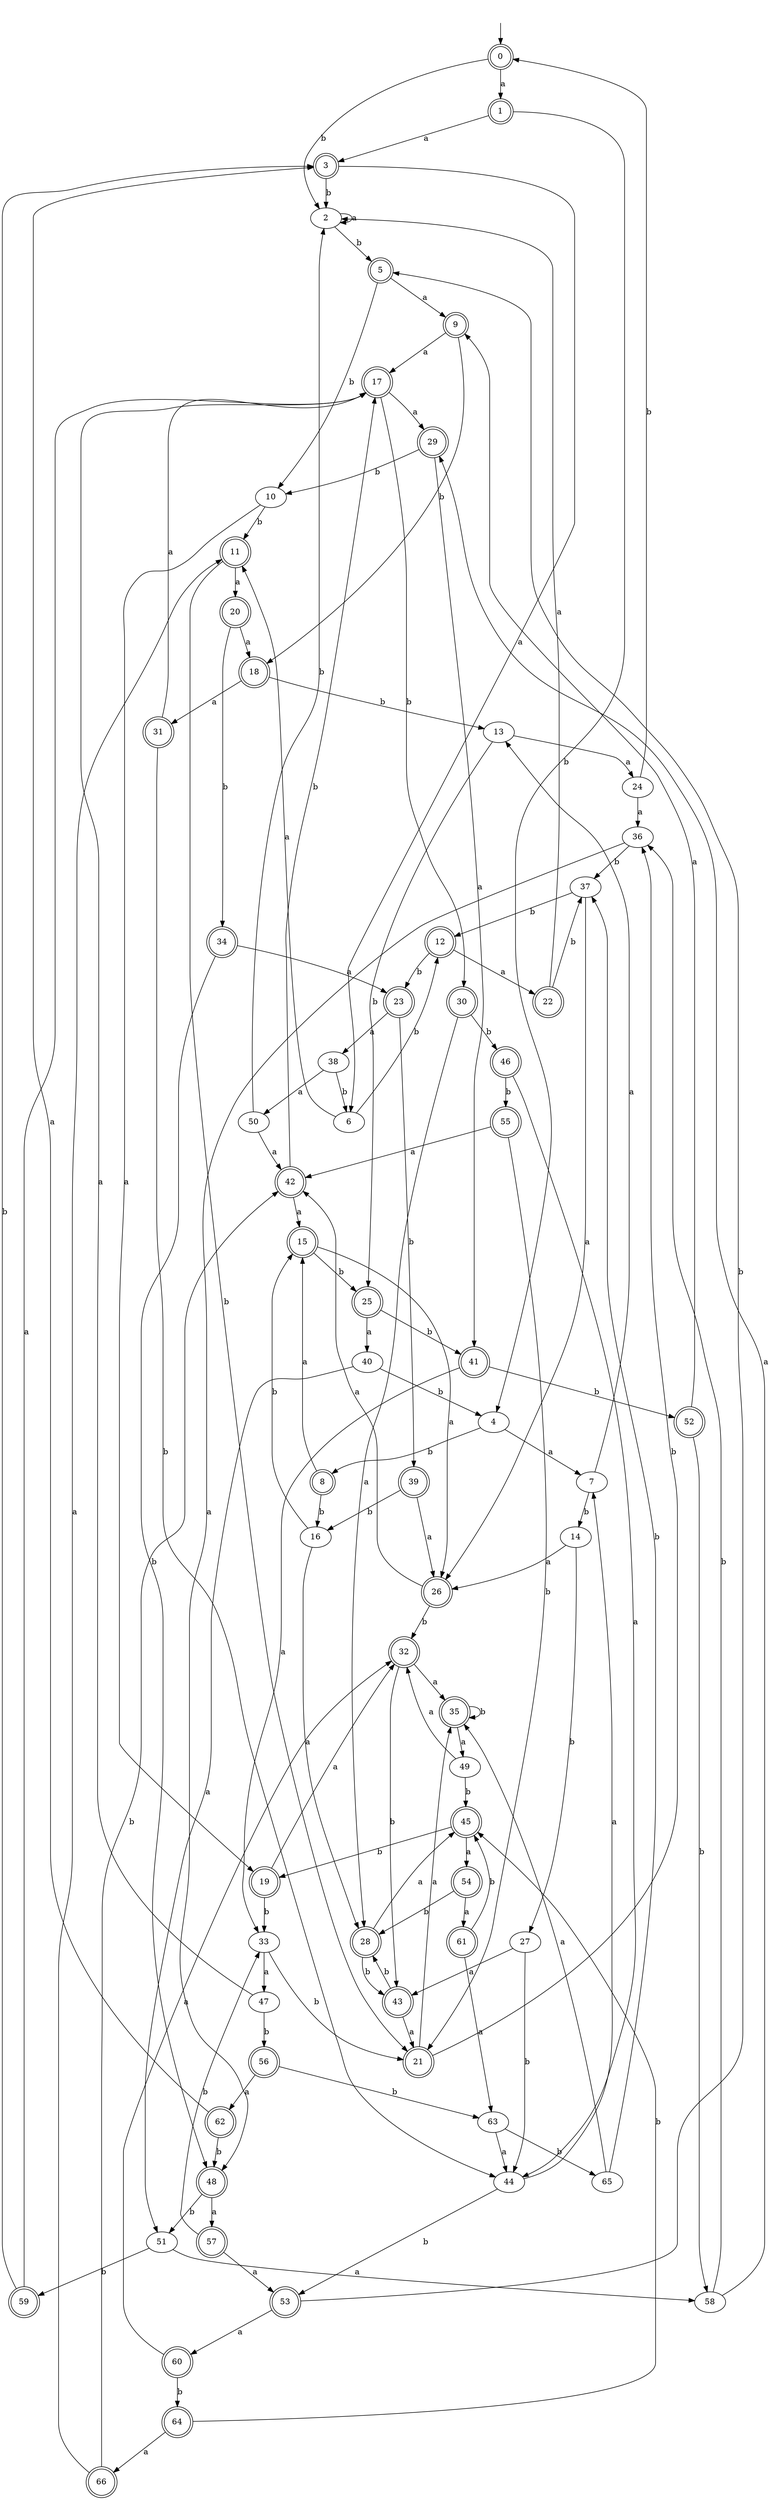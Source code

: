 digraph RandomDFA {
  __start0 [label="", shape=none];
  __start0 -> 0 [label=""];
  0 [shape=circle] [shape=doublecircle]
  0 -> 1 [label="a"]
  0 -> 2 [label="b"]
  1 [shape=doublecircle]
  1 -> 3 [label="a"]
  1 -> 4 [label="b"]
  2
  2 -> 2 [label="a"]
  2 -> 5 [label="b"]
  3 [shape=doublecircle]
  3 -> 6 [label="a"]
  3 -> 2 [label="b"]
  4
  4 -> 7 [label="a"]
  4 -> 8 [label="b"]
  5 [shape=doublecircle]
  5 -> 9 [label="a"]
  5 -> 10 [label="b"]
  6
  6 -> 11 [label="a"]
  6 -> 12 [label="b"]
  7
  7 -> 13 [label="a"]
  7 -> 14 [label="b"]
  8 [shape=doublecircle]
  8 -> 15 [label="a"]
  8 -> 16 [label="b"]
  9 [shape=doublecircle]
  9 -> 17 [label="a"]
  9 -> 18 [label="b"]
  10
  10 -> 19 [label="a"]
  10 -> 11 [label="b"]
  11 [shape=doublecircle]
  11 -> 20 [label="a"]
  11 -> 21 [label="b"]
  12 [shape=doublecircle]
  12 -> 22 [label="a"]
  12 -> 23 [label="b"]
  13
  13 -> 24 [label="a"]
  13 -> 25 [label="b"]
  14
  14 -> 26 [label="a"]
  14 -> 27 [label="b"]
  15 [shape=doublecircle]
  15 -> 26 [label="a"]
  15 -> 25 [label="b"]
  16
  16 -> 28 [label="a"]
  16 -> 15 [label="b"]
  17 [shape=doublecircle]
  17 -> 29 [label="a"]
  17 -> 30 [label="b"]
  18 [shape=doublecircle]
  18 -> 31 [label="a"]
  18 -> 13 [label="b"]
  19 [shape=doublecircle]
  19 -> 32 [label="a"]
  19 -> 33 [label="b"]
  20 [shape=doublecircle]
  20 -> 18 [label="a"]
  20 -> 34 [label="b"]
  21 [shape=doublecircle]
  21 -> 35 [label="a"]
  21 -> 36 [label="b"]
  22 [shape=doublecircle]
  22 -> 2 [label="a"]
  22 -> 37 [label="b"]
  23 [shape=doublecircle]
  23 -> 38 [label="a"]
  23 -> 39 [label="b"]
  24
  24 -> 36 [label="a"]
  24 -> 0 [label="b"]
  25 [shape=doublecircle]
  25 -> 40 [label="a"]
  25 -> 41 [label="b"]
  26 [shape=doublecircle]
  26 -> 42 [label="a"]
  26 -> 32 [label="b"]
  27
  27 -> 43 [label="a"]
  27 -> 44 [label="b"]
  28 [shape=doublecircle]
  28 -> 45 [label="a"]
  28 -> 43 [label="b"]
  29 [shape=doublecircle]
  29 -> 41 [label="a"]
  29 -> 10 [label="b"]
  30 [shape=doublecircle]
  30 -> 28 [label="a"]
  30 -> 46 [label="b"]
  31 [shape=doublecircle]
  31 -> 17 [label="a"]
  31 -> 44 [label="b"]
  32 [shape=doublecircle]
  32 -> 35 [label="a"]
  32 -> 43 [label="b"]
  33
  33 -> 47 [label="a"]
  33 -> 21 [label="b"]
  34 [shape=doublecircle]
  34 -> 23 [label="a"]
  34 -> 48 [label="b"]
  35 [shape=doublecircle]
  35 -> 49 [label="a"]
  35 -> 35 [label="b"]
  36
  36 -> 48 [label="a"]
  36 -> 37 [label="b"]
  37
  37 -> 26 [label="a"]
  37 -> 12 [label="b"]
  38
  38 -> 50 [label="a"]
  38 -> 6 [label="b"]
  39 [shape=doublecircle]
  39 -> 26 [label="a"]
  39 -> 16 [label="b"]
  40
  40 -> 51 [label="a"]
  40 -> 4 [label="b"]
  41 [shape=doublecircle]
  41 -> 33 [label="a"]
  41 -> 52 [label="b"]
  42 [shape=doublecircle]
  42 -> 15 [label="a"]
  42 -> 17 [label="b"]
  43 [shape=doublecircle]
  43 -> 21 [label="a"]
  43 -> 28 [label="b"]
  44
  44 -> 7 [label="a"]
  44 -> 53 [label="b"]
  45 [shape=doublecircle]
  45 -> 54 [label="a"]
  45 -> 19 [label="b"]
  46 [shape=doublecircle]
  46 -> 44 [label="a"]
  46 -> 55 [label="b"]
  47
  47 -> 17 [label="a"]
  47 -> 56 [label="b"]
  48 [shape=doublecircle]
  48 -> 57 [label="a"]
  48 -> 51 [label="b"]
  49
  49 -> 32 [label="a"]
  49 -> 45 [label="b"]
  50
  50 -> 42 [label="a"]
  50 -> 2 [label="b"]
  51
  51 -> 58 [label="a"]
  51 -> 59 [label="b"]
  52 [shape=doublecircle]
  52 -> 9 [label="a"]
  52 -> 58 [label="b"]
  53 [shape=doublecircle]
  53 -> 60 [label="a"]
  53 -> 5 [label="b"]
  54 [shape=doublecircle]
  54 -> 61 [label="a"]
  54 -> 28 [label="b"]
  55 [shape=doublecircle]
  55 -> 42 [label="a"]
  55 -> 21 [label="b"]
  56 [shape=doublecircle]
  56 -> 62 [label="a"]
  56 -> 63 [label="b"]
  57 [shape=doublecircle]
  57 -> 53 [label="a"]
  57 -> 33 [label="b"]
  58
  58 -> 29 [label="a"]
  58 -> 36 [label="b"]
  59 [shape=doublecircle]
  59 -> 17 [label="a"]
  59 -> 3 [label="b"]
  60 [shape=doublecircle]
  60 -> 32 [label="a"]
  60 -> 64 [label="b"]
  61 [shape=doublecircle]
  61 -> 63 [label="a"]
  61 -> 45 [label="b"]
  62 [shape=doublecircle]
  62 -> 3 [label="a"]
  62 -> 48 [label="b"]
  63
  63 -> 44 [label="a"]
  63 -> 65 [label="b"]
  64 [shape=doublecircle]
  64 -> 66 [label="a"]
  64 -> 45 [label="b"]
  65
  65 -> 35 [label="a"]
  65 -> 37 [label="b"]
  66 [shape=doublecircle]
  66 -> 11 [label="a"]
  66 -> 42 [label="b"]
}
